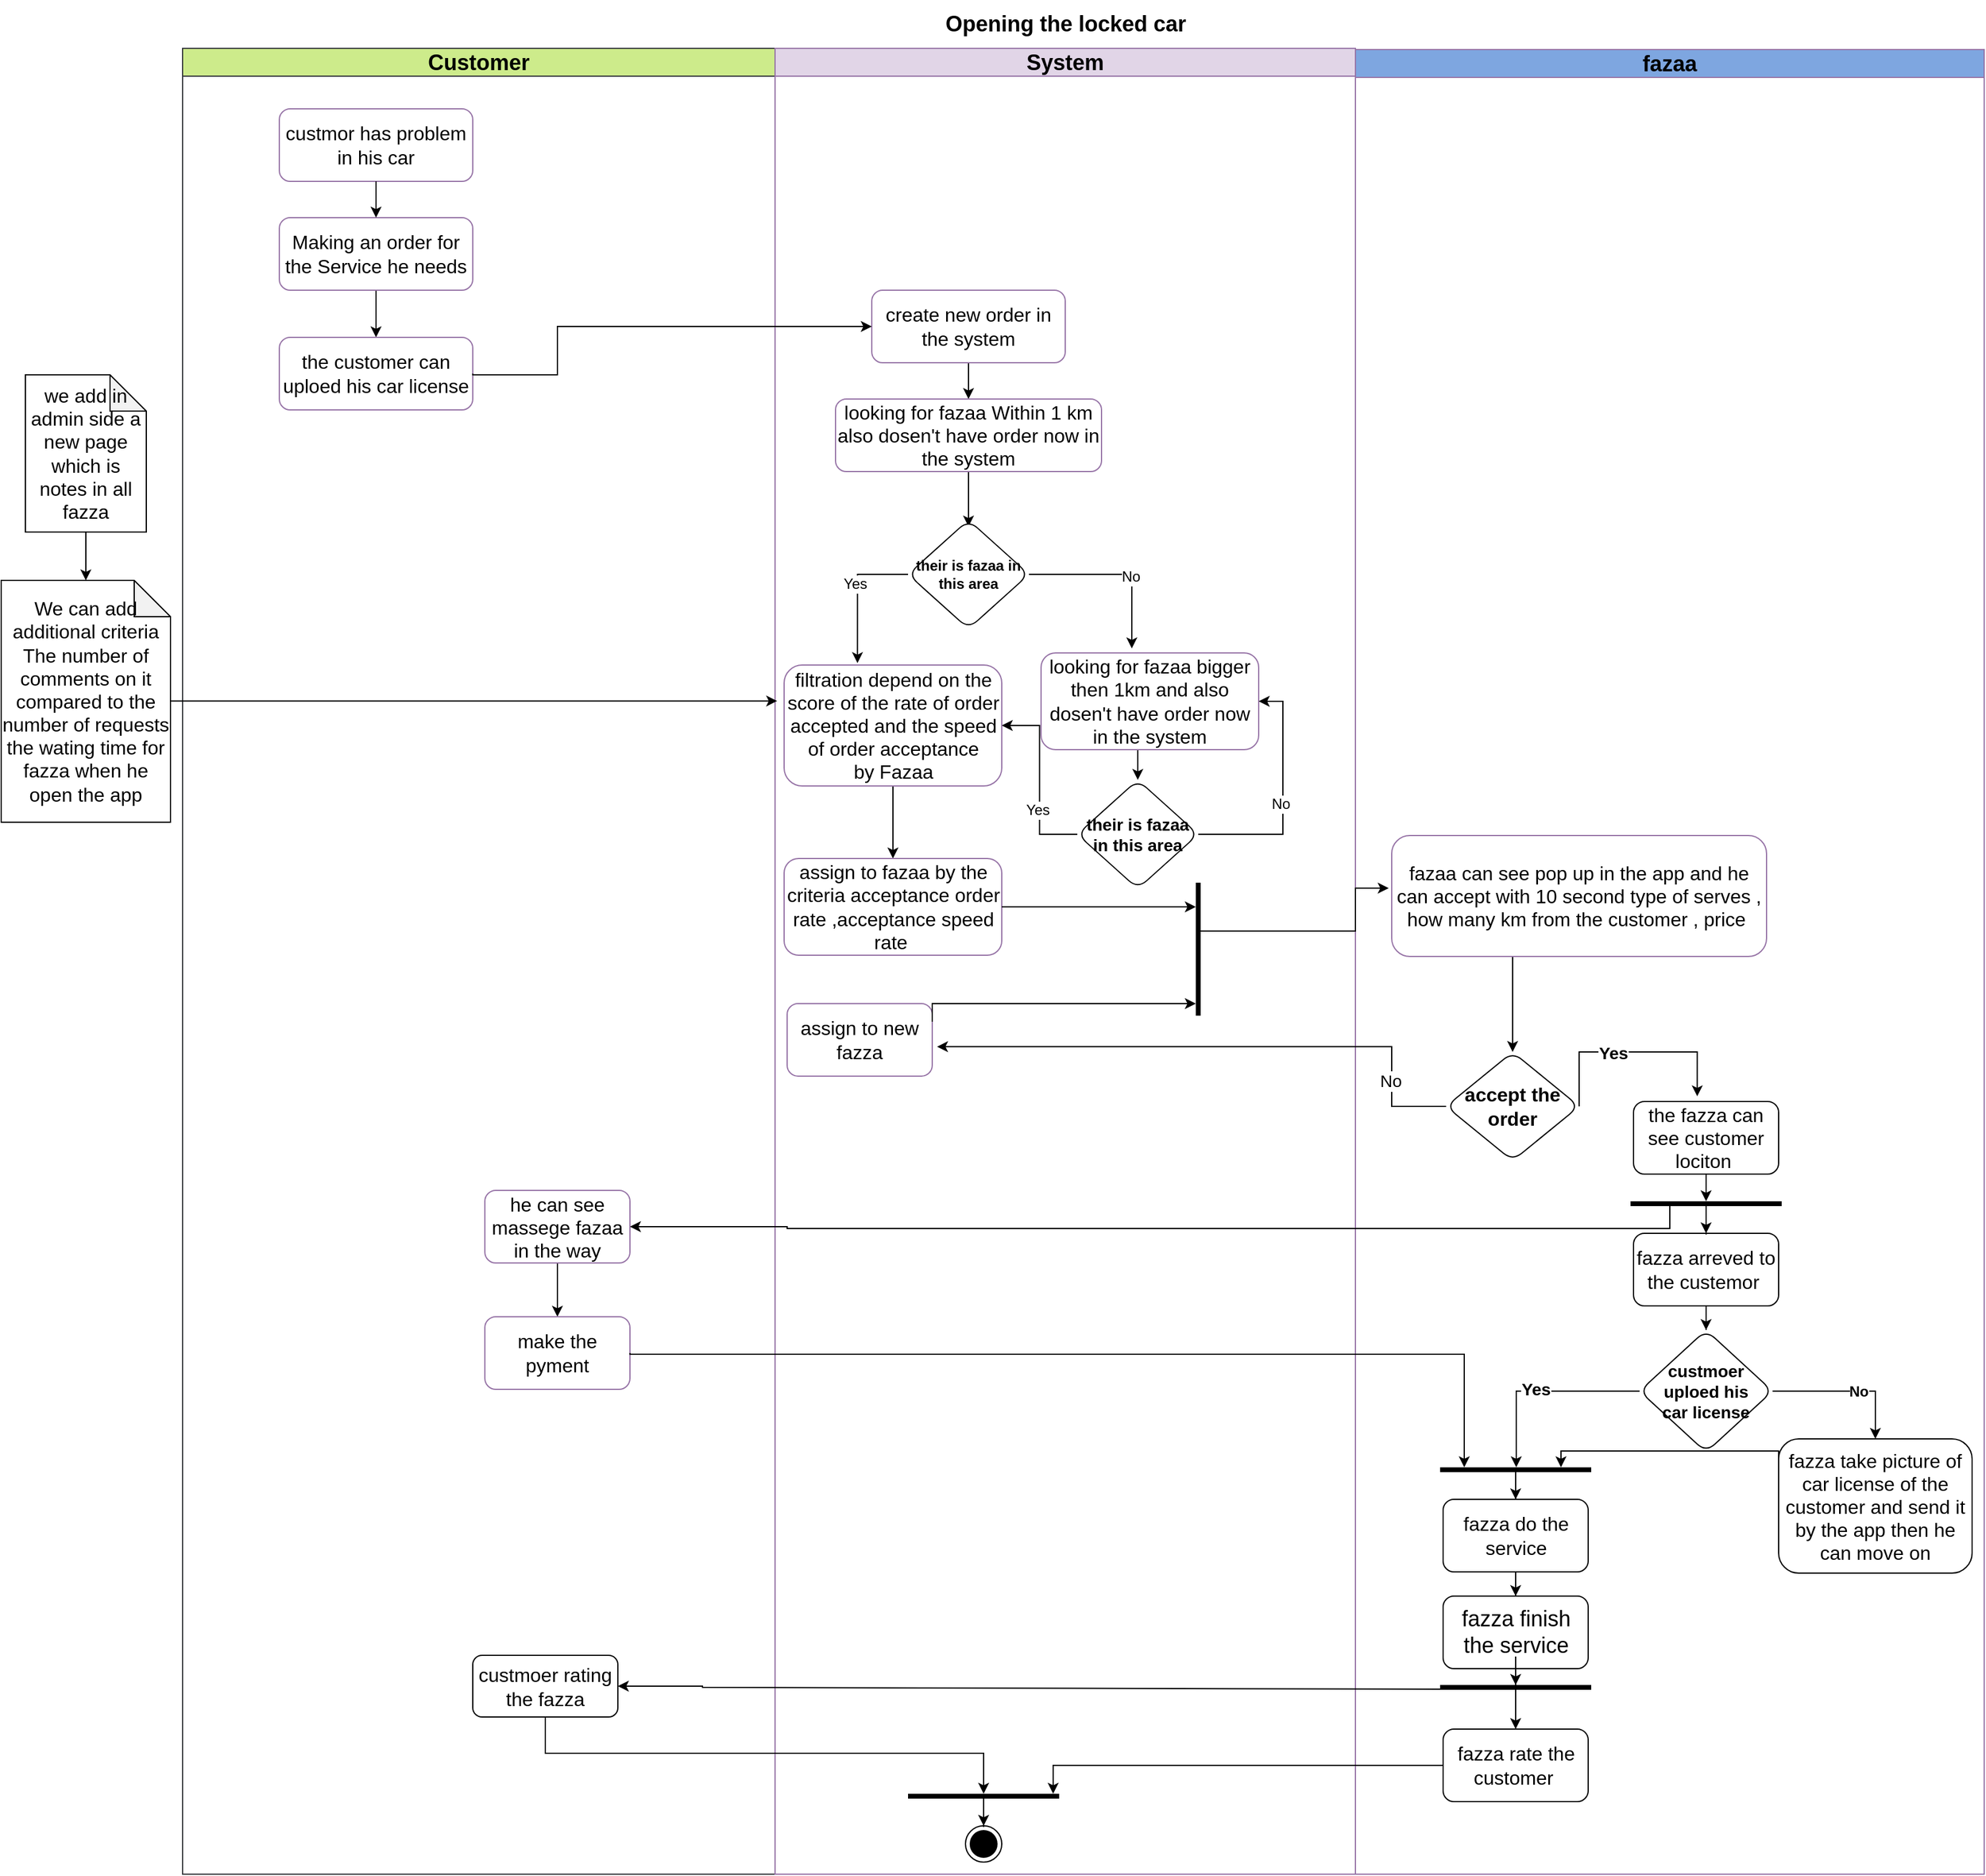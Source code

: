 <mxfile version="21.2.8" type="device">
  <diagram name="Page-1" id="cOieZPHPTwZgrWVBR8_8">
    <mxGraphModel dx="3131" dy="1616" grid="1" gridSize="10" guides="1" tooltips="1" connect="1" arrows="1" fold="1" page="0" pageScale="1" pageWidth="850" pageHeight="1100" math="0" shadow="0">
      <root>
        <mxCell id="0" />
        <mxCell id="1" parent="0" />
        <mxCell id="Nu5w_VwsL_ZHYVIoER0i-13" value="&lt;span style=&quot;font-size: 18px;&quot;&gt;Customer&lt;/span&gt;" style="swimlane;whiteSpace=wrap;html=1;fillColor=#cdeb8b;strokeColor=#36393d;" parent="1" vertex="1">
          <mxGeometry x="-220" y="-60" width="490" height="1510" as="geometry" />
        </mxCell>
        <mxCell id="Nu5w_VwsL_ZHYVIoER0i-14" value="&lt;font size=&quot;3&quot;&gt;custmor has problem in his car&lt;/font&gt;" style="rounded=1;whiteSpace=wrap;html=1;strokeColor=#9673a6;fontFamily=Helvetica;fontSize=12;fontColor=default;startSize=23;fillColor=#FFFFFF;" parent="Nu5w_VwsL_ZHYVIoER0i-13" vertex="1">
          <mxGeometry x="80" y="50" width="160" height="60" as="geometry" />
        </mxCell>
        <mxCell id="Nu5w_VwsL_ZHYVIoER0i-83" value="" style="edgeStyle=orthogonalEdgeStyle;rounded=0;orthogonalLoop=1;jettySize=auto;html=1;" parent="Nu5w_VwsL_ZHYVIoER0i-13" source="Nu5w_VwsL_ZHYVIoER0i-15" target="Nu5w_VwsL_ZHYVIoER0i-82" edge="1">
          <mxGeometry relative="1" as="geometry" />
        </mxCell>
        <mxCell id="Nu5w_VwsL_ZHYVIoER0i-15" value="&lt;font size=&quot;3&quot;&gt;Making an order for the Service he needs&lt;/font&gt;" style="rounded=1;whiteSpace=wrap;html=1;strokeColor=#9673a6;fontFamily=Helvetica;fontSize=12;fontColor=default;startSize=23;fillColor=#FFFFFF;" parent="Nu5w_VwsL_ZHYVIoER0i-13" vertex="1">
          <mxGeometry x="80" y="140" width="160" height="60" as="geometry" />
        </mxCell>
        <mxCell id="Nu5w_VwsL_ZHYVIoER0i-16" style="edgeStyle=orthogonalEdgeStyle;rounded=0;orthogonalLoop=1;jettySize=auto;html=1;exitX=0.5;exitY=1;exitDx=0;exitDy=0;fontFamily=Helvetica;fontSize=12;fontColor=default;startSize=23;" parent="Nu5w_VwsL_ZHYVIoER0i-13" source="Nu5w_VwsL_ZHYVIoER0i-14" target="Nu5w_VwsL_ZHYVIoER0i-15" edge="1">
          <mxGeometry relative="1" as="geometry">
            <mxPoint x="160.2" y="210" as="targetPoint" />
          </mxGeometry>
        </mxCell>
        <mxCell id="Nu5w_VwsL_ZHYVIoER0i-17" style="edgeStyle=orthogonalEdgeStyle;rounded=0;orthogonalLoop=1;jettySize=auto;html=1;exitX=0.5;exitY=1;exitDx=0;exitDy=0;fontFamily=Helvetica;fontSize=12;fontColor=default;startSize=23;" parent="Nu5w_VwsL_ZHYVIoER0i-13" source="Nu5w_VwsL_ZHYVIoER0i-18" target="Nu5w_VwsL_ZHYVIoER0i-19" edge="1">
          <mxGeometry relative="1" as="geometry" />
        </mxCell>
        <mxCell id="Nu5w_VwsL_ZHYVIoER0i-18" value="&lt;font style=&quot;font-size: 16px;&quot;&gt;he can see massege fazaa in the way&lt;/font&gt;" style="whiteSpace=wrap;html=1;rounded=1;strokeColor=#9673a6;fontFamily=Helvetica;fontSize=12;fontColor=default;startSize=23;fillColor=#FFFFFF;" parent="Nu5w_VwsL_ZHYVIoER0i-13" vertex="1">
          <mxGeometry x="250" y="944.5" width="120" height="60" as="geometry" />
        </mxCell>
        <mxCell id="Nu5w_VwsL_ZHYVIoER0i-19" value="&lt;font style=&quot;font-size: 16px;&quot;&gt;make the pyment&lt;/font&gt;" style="rounded=1;whiteSpace=wrap;html=1;strokeColor=#9673a6;fontFamily=Helvetica;fontSize=12;fontColor=default;startSize=23;fillColor=#FFFFFF;" parent="Nu5w_VwsL_ZHYVIoER0i-13" vertex="1">
          <mxGeometry x="250" y="1049" width="120" height="60" as="geometry" />
        </mxCell>
        <mxCell id="Nu5w_VwsL_ZHYVIoER0i-20" value="&lt;font style=&quot;font-size: 16px;&quot;&gt;custmoer rating the fazza&lt;/font&gt;" style="rounded=1;whiteSpace=wrap;html=1;" parent="Nu5w_VwsL_ZHYVIoER0i-13" vertex="1">
          <mxGeometry x="240" y="1329" width="120" height="51" as="geometry" />
        </mxCell>
        <mxCell id="Nu5w_VwsL_ZHYVIoER0i-82" value="&lt;font style=&quot;font-size: 16px;&quot;&gt;the customer can uploed his car license&lt;/font&gt;" style="rounded=1;whiteSpace=wrap;html=1;strokeColor=#9673a6;fontFamily=Helvetica;fontSize=12;fontColor=default;startSize=23;fillColor=#FFFFFF;" parent="Nu5w_VwsL_ZHYVIoER0i-13" vertex="1">
          <mxGeometry x="80" y="239" width="160" height="60" as="geometry" />
        </mxCell>
        <mxCell id="Nu5w_VwsL_ZHYVIoER0i-21" value="&lt;span style=&quot;font-size: 18px;&quot;&gt;System&lt;/span&gt;" style="swimlane;whiteSpace=wrap;html=1;fillColor=#e1d5e7;strokeColor=#9673a6;startSize=23;" parent="1" vertex="1">
          <mxGeometry x="270" y="-60" width="480" height="1510" as="geometry" />
        </mxCell>
        <mxCell id="Nu5w_VwsL_ZHYVIoER0i-22" style="edgeStyle=orthogonalEdgeStyle;rounded=0;orthogonalLoop=1;jettySize=auto;html=1;exitX=0.5;exitY=1;exitDx=0;exitDy=0;fontFamily=Helvetica;fontSize=12;fontColor=default;startSize=23;entryX=0.5;entryY=0;entryDx=0;entryDy=0;" parent="Nu5w_VwsL_ZHYVIoER0i-21" source="Nu5w_VwsL_ZHYVIoER0i-23" target="Nu5w_VwsL_ZHYVIoER0i-25" edge="1">
          <mxGeometry relative="1" as="geometry">
            <mxPoint x="129.8" y="420" as="targetPoint" />
          </mxGeometry>
        </mxCell>
        <mxCell id="Nu5w_VwsL_ZHYVIoER0i-23" value="&lt;font size=&quot;3&quot;&gt;create new order in the system&lt;/font&gt;" style="rounded=1;whiteSpace=wrap;html=1;strokeColor=#9673a6;fontFamily=Helvetica;fontSize=12;fontColor=default;startSize=23;fillColor=#FFFFFF;" parent="Nu5w_VwsL_ZHYVIoER0i-21" vertex="1">
          <mxGeometry x="80" y="200" width="160" height="60" as="geometry" />
        </mxCell>
        <mxCell id="Nu5w_VwsL_ZHYVIoER0i-24" style="edgeStyle=orthogonalEdgeStyle;rounded=0;orthogonalLoop=1;jettySize=auto;html=1;exitX=0.5;exitY=1;exitDx=0;exitDy=0;entryX=0.5;entryY=0.061;entryDx=0;entryDy=0;entryPerimeter=0;fontFamily=Helvetica;fontSize=12;fontColor=default;startSize=23;" parent="Nu5w_VwsL_ZHYVIoER0i-21" source="Nu5w_VwsL_ZHYVIoER0i-25" target="Nu5w_VwsL_ZHYVIoER0i-30" edge="1">
          <mxGeometry relative="1" as="geometry" />
        </mxCell>
        <mxCell id="Nu5w_VwsL_ZHYVIoER0i-25" value="&lt;font size=&quot;3&quot;&gt;looking for fazaa&amp;nbsp;Within 1 km also dosen&#39;t have order now in the system&lt;/font&gt;" style="rounded=1;whiteSpace=wrap;html=1;strokeColor=#9673a6;fontFamily=Helvetica;fontSize=12;fontColor=default;startSize=23;fillColor=#FFFFFF;" parent="Nu5w_VwsL_ZHYVIoER0i-21" vertex="1">
          <mxGeometry x="50" y="290" width="220" height="60" as="geometry" />
        </mxCell>
        <mxCell id="Nu5w_VwsL_ZHYVIoER0i-26" style="edgeStyle=orthogonalEdgeStyle;rounded=0;orthogonalLoop=1;jettySize=auto;html=1;exitX=0;exitY=0.5;exitDx=0;exitDy=0;fontFamily=Helvetica;fontSize=12;fontColor=default;startSize=23;entryX=0.337;entryY=-0.016;entryDx=0;entryDy=0;entryPerimeter=0;" parent="Nu5w_VwsL_ZHYVIoER0i-21" source="Nu5w_VwsL_ZHYVIoER0i-30" target="Nu5w_VwsL_ZHYVIoER0i-32" edge="1">
          <mxGeometry relative="1" as="geometry">
            <mxPoint x="69" y="500" as="targetPoint" />
            <Array as="points">
              <mxPoint x="68" y="435" />
            </Array>
          </mxGeometry>
        </mxCell>
        <mxCell id="Nu5w_VwsL_ZHYVIoER0i-27" value="Yes" style="edgeLabel;html=1;align=center;verticalAlign=middle;resizable=0;points=[];fontSize=12;fontFamily=Helvetica;fontColor=default;" parent="Nu5w_VwsL_ZHYVIoER0i-26" vertex="1" connectable="0">
          <mxGeometry x="-0.139" y="-2" relative="1" as="geometry">
            <mxPoint as="offset" />
          </mxGeometry>
        </mxCell>
        <mxCell id="Nu5w_VwsL_ZHYVIoER0i-28" style="edgeStyle=orthogonalEdgeStyle;rounded=0;orthogonalLoop=1;jettySize=auto;html=1;exitX=1;exitY=0.5;exitDx=0;exitDy=0;fontFamily=Helvetica;fontSize=12;fontColor=default;startSize=23;entryX=0.417;entryY=-0.047;entryDx=0;entryDy=0;entryPerimeter=0;" parent="Nu5w_VwsL_ZHYVIoER0i-21" source="Nu5w_VwsL_ZHYVIoER0i-30" target="Nu5w_VwsL_ZHYVIoER0i-34" edge="1">
          <mxGeometry relative="1" as="geometry">
            <mxPoint x="260" y="510" as="targetPoint" />
          </mxGeometry>
        </mxCell>
        <mxCell id="Nu5w_VwsL_ZHYVIoER0i-29" value="No" style="edgeLabel;html=1;align=center;verticalAlign=middle;resizable=0;points=[];fontSize=12;fontFamily=Helvetica;fontColor=default;" parent="Nu5w_VwsL_ZHYVIoER0i-28" vertex="1" connectable="0">
          <mxGeometry x="0.145" y="-2" relative="1" as="geometry">
            <mxPoint as="offset" />
          </mxGeometry>
        </mxCell>
        <mxCell id="Nu5w_VwsL_ZHYVIoER0i-30" value="&lt;font style=&quot;font-size: 12px;&quot;&gt;&lt;b&gt;their is fazaa in this area&lt;/b&gt;&lt;/font&gt;" style="rhombus;whiteSpace=wrap;html=1;rounded=1;strokeColor=#000000;fontFamily=Helvetica;fontSize=12;fontColor=default;startSize=23;fillColor=#FFFFFF;" parent="Nu5w_VwsL_ZHYVIoER0i-21" vertex="1">
          <mxGeometry x="110" y="390" width="100" height="90" as="geometry" />
        </mxCell>
        <mxCell id="Nu5w_VwsL_ZHYVIoER0i-31" style="edgeStyle=orthogonalEdgeStyle;rounded=0;orthogonalLoop=1;jettySize=auto;html=1;exitX=0.5;exitY=1;exitDx=0;exitDy=0;entryX=0.5;entryY=0;entryDx=0;entryDy=0;fontFamily=Helvetica;fontSize=12;fontColor=default;startSize=23;" parent="Nu5w_VwsL_ZHYVIoER0i-21" source="Nu5w_VwsL_ZHYVIoER0i-32" target="Nu5w_VwsL_ZHYVIoER0i-40" edge="1">
          <mxGeometry relative="1" as="geometry" />
        </mxCell>
        <mxCell id="Nu5w_VwsL_ZHYVIoER0i-32" value="&lt;font style=&quot;font-size: 16px;&quot;&gt;filtration depend on the score of the rate of order accepted and the speed of order acceptance&lt;br&gt;&amp;nbsp;by Fazaa&amp;nbsp;&lt;/font&gt;" style="whiteSpace=wrap;html=1;rounded=1;strokeColor=#9673a6;fontFamily=Helvetica;fontSize=12;fontColor=default;startSize=23;fillColor=#FFFFFF;" parent="Nu5w_VwsL_ZHYVIoER0i-21" vertex="1">
          <mxGeometry x="7.5" y="510" width="180" height="100" as="geometry" />
        </mxCell>
        <mxCell id="Nu5w_VwsL_ZHYVIoER0i-33" style="edgeStyle=orthogonalEdgeStyle;rounded=0;orthogonalLoop=1;jettySize=auto;html=1;exitX=0.5;exitY=1;exitDx=0;exitDy=0;entryX=0.5;entryY=0;entryDx=0;entryDy=0;fontFamily=Helvetica;fontSize=12;fontColor=default;startSize=23;" parent="Nu5w_VwsL_ZHYVIoER0i-21" source="Nu5w_VwsL_ZHYVIoER0i-34" target="Nu5w_VwsL_ZHYVIoER0i-39" edge="1">
          <mxGeometry relative="1" as="geometry" />
        </mxCell>
        <mxCell id="Nu5w_VwsL_ZHYVIoER0i-34" value="&lt;font style=&quot;font-size: 16px;&quot;&gt;&lt;font style=&quot;&quot;&gt;looking for fazaa&amp;nbsp;bigger then 1km and&amp;nbsp;&lt;/font&gt;also dosen&#39;t have order now in the system&lt;/font&gt;" style="whiteSpace=wrap;html=1;rounded=1;strokeColor=#9673a6;fontFamily=Helvetica;fontSize=12;fontColor=default;startSize=23;fillColor=#FFFFFF;" parent="Nu5w_VwsL_ZHYVIoER0i-21" vertex="1">
          <mxGeometry x="220" y="500" width="180" height="80" as="geometry" />
        </mxCell>
        <mxCell id="Nu5w_VwsL_ZHYVIoER0i-35" style="edgeStyle=orthogonalEdgeStyle;rounded=0;orthogonalLoop=1;jettySize=auto;html=1;fontFamily=Helvetica;fontSize=12;fontColor=default;startSize=23;entryX=1;entryY=0.5;entryDx=0;entryDy=0;" parent="Nu5w_VwsL_ZHYVIoER0i-21" source="Nu5w_VwsL_ZHYVIoER0i-39" target="Nu5w_VwsL_ZHYVIoER0i-32" edge="1">
          <mxGeometry relative="1" as="geometry">
            <mxPoint x="180" y="540" as="targetPoint" />
          </mxGeometry>
        </mxCell>
        <mxCell id="Nu5w_VwsL_ZHYVIoER0i-36" value="Yes" style="edgeLabel;html=1;align=center;verticalAlign=middle;resizable=0;points=[];fontSize=12;fontFamily=Helvetica;fontColor=default;" parent="Nu5w_VwsL_ZHYVIoER0i-35" vertex="1" connectable="0">
          <mxGeometry x="-0.319" y="2" relative="1" as="geometry">
            <mxPoint as="offset" />
          </mxGeometry>
        </mxCell>
        <mxCell id="Nu5w_VwsL_ZHYVIoER0i-37" style="edgeStyle=orthogonalEdgeStyle;rounded=0;orthogonalLoop=1;jettySize=auto;html=1;exitX=1;exitY=0.5;exitDx=0;exitDy=0;fontFamily=Helvetica;fontSize=12;fontColor=default;startSize=23;entryX=1;entryY=0.5;entryDx=0;entryDy=0;" parent="Nu5w_VwsL_ZHYVIoER0i-21" source="Nu5w_VwsL_ZHYVIoER0i-39" target="Nu5w_VwsL_ZHYVIoER0i-34" edge="1">
          <mxGeometry relative="1" as="geometry">
            <mxPoint x="390" y="540" as="targetPoint" />
            <Array as="points">
              <mxPoint x="420" y="650" />
              <mxPoint x="420" y="540" />
            </Array>
          </mxGeometry>
        </mxCell>
        <mxCell id="Nu5w_VwsL_ZHYVIoER0i-38" value="No" style="edgeLabel;html=1;align=center;verticalAlign=middle;resizable=0;points=[];fontSize=12;fontFamily=Helvetica;fontColor=default;" parent="Nu5w_VwsL_ZHYVIoER0i-37" vertex="1" connectable="0">
          <mxGeometry x="-0.047" y="2" relative="1" as="geometry">
            <mxPoint as="offset" />
          </mxGeometry>
        </mxCell>
        <mxCell id="Nu5w_VwsL_ZHYVIoER0i-39" value="&lt;font style=&quot;font-size: 14px;&quot;&gt;&lt;b style=&quot;&quot;&gt;their is fazaa in this area&lt;/b&gt;&lt;/font&gt;" style="rhombus;whiteSpace=wrap;html=1;rounded=1;strokeColor=#000000;fontFamily=Helvetica;fontSize=12;fontColor=default;startSize=23;fillColor=#FFFFFF;" parent="Nu5w_VwsL_ZHYVIoER0i-21" vertex="1">
          <mxGeometry x="250" y="605" width="100" height="90" as="geometry" />
        </mxCell>
        <mxCell id="Nu5w_VwsL_ZHYVIoER0i-40" value="&lt;font style=&quot;font-size: 16px;&quot;&gt;assign to fazaa by the criteria acceptance order rate ,acceptance speed rate&amp;nbsp;&lt;/font&gt;" style="rounded=1;whiteSpace=wrap;html=1;strokeColor=#9673a6;fontFamily=Helvetica;fontSize=12;fontColor=default;startSize=23;fillColor=#FFFFFF;" parent="Nu5w_VwsL_ZHYVIoER0i-21" vertex="1">
          <mxGeometry x="7.5" y="670" width="180" height="80" as="geometry" />
        </mxCell>
        <mxCell id="Nu5w_VwsL_ZHYVIoER0i-41" value="&lt;font style=&quot;font-size: 16px;&quot;&gt;assign to new fazza&lt;/font&gt;" style="whiteSpace=wrap;html=1;rounded=1;strokeColor=#9673a6;fontFamily=Helvetica;fontSize=12;fontColor=default;startSize=23;fillColor=#FFFFFF;" parent="Nu5w_VwsL_ZHYVIoER0i-21" vertex="1">
          <mxGeometry x="10" y="790" width="120" height="60" as="geometry" />
        </mxCell>
        <mxCell id="Nu5w_VwsL_ZHYVIoER0i-42" value="" style="line;strokeWidth=4;html=1;perimeter=backbonePerimeter;points=[];outlineConnect=0;rounded=1;strokeColor=#000000;fontFamily=Helvetica;fontSize=12;fontColor=default;startSize=23;fillColor=#000000;" parent="Nu5w_VwsL_ZHYVIoER0i-21" vertex="1">
          <mxGeometry x="110" y="1440" width="125" height="11" as="geometry" />
        </mxCell>
        <mxCell id="Nu5w_VwsL_ZHYVIoER0i-43" value="" style="line;strokeWidth=4;html=1;perimeter=backbonePerimeter;points=[];outlineConnect=0;rounded=1;strokeColor=#000000;fontFamily=Helvetica;fontSize=12;fontColor=default;startSize=23;fillColor=#000000;flipH=0;flipV=1;direction=south;" parent="Nu5w_VwsL_ZHYVIoER0i-21" vertex="1">
          <mxGeometry x="340" y="690" width="20" height="110" as="geometry" />
        </mxCell>
        <mxCell id="Nu5w_VwsL_ZHYVIoER0i-44" style="edgeStyle=orthogonalEdgeStyle;rounded=0;orthogonalLoop=1;jettySize=auto;html=1;exitX=1;exitY=0.5;exitDx=0;exitDy=0;fontFamily=Helvetica;fontSize=12;fontColor=default;startSize=23;" parent="Nu5w_VwsL_ZHYVIoER0i-21" source="Nu5w_VwsL_ZHYVIoER0i-40" target="Nu5w_VwsL_ZHYVIoER0i-43" edge="1">
          <mxGeometry relative="1" as="geometry">
            <mxPoint x="330" y="710" as="targetPoint" />
            <Array as="points">
              <mxPoint x="310" y="710" />
              <mxPoint x="310" y="710" />
            </Array>
          </mxGeometry>
        </mxCell>
        <mxCell id="Nu5w_VwsL_ZHYVIoER0i-45" style="edgeStyle=orthogonalEdgeStyle;rounded=0;orthogonalLoop=1;jettySize=auto;html=1;exitX=1;exitY=0.25;exitDx=0;exitDy=0;fontFamily=Helvetica;fontSize=12;fontColor=default;startSize=23;" parent="Nu5w_VwsL_ZHYVIoER0i-21" source="Nu5w_VwsL_ZHYVIoER0i-41" target="Nu5w_VwsL_ZHYVIoER0i-43" edge="1">
          <mxGeometry relative="1" as="geometry">
            <mxPoint x="340" y="741" as="targetPoint" />
            <Array as="points">
              <mxPoint x="130" y="790" />
            </Array>
          </mxGeometry>
        </mxCell>
        <mxCell id="Nu5w_VwsL_ZHYVIoER0i-79" value="" style="ellipse;html=1;shape=endState;fillColor=#000000;strokeColor=#000000;" parent="Nu5w_VwsL_ZHYVIoER0i-21" vertex="1">
          <mxGeometry x="157.5" y="1470" width="30" height="30" as="geometry" />
        </mxCell>
        <mxCell id="Nu5w_VwsL_ZHYVIoER0i-80" value="" style="edgeStyle=orthogonalEdgeStyle;rounded=0;orthogonalLoop=1;jettySize=auto;html=1;" parent="Nu5w_VwsL_ZHYVIoER0i-21" source="Nu5w_VwsL_ZHYVIoER0i-42" target="Nu5w_VwsL_ZHYVIoER0i-79" edge="1">
          <mxGeometry relative="1" as="geometry" />
        </mxCell>
        <mxCell id="Nu5w_VwsL_ZHYVIoER0i-46" value="&lt;span style=&quot;font-size: 18px;&quot;&gt;fazaa&lt;/span&gt;" style="swimlane;whiteSpace=wrap;html=1;fillColor=#7EA6E0;strokeColor=#9673a6;startSize=23;" parent="1" vertex="1">
          <mxGeometry x="750" y="-59" width="520" height="1509" as="geometry">
            <mxRectangle x="600" y="60" width="90" height="40" as="alternateBounds" />
          </mxGeometry>
        </mxCell>
        <mxCell id="Nu5w_VwsL_ZHYVIoER0i-47" style="edgeStyle=orthogonalEdgeStyle;rounded=0;orthogonalLoop=1;jettySize=auto;html=1;exitX=0.5;exitY=1;exitDx=0;exitDy=0;entryX=0.5;entryY=0;entryDx=0;entryDy=0;fontFamily=Helvetica;fontSize=12;fontColor=default;startSize=23;" parent="Nu5w_VwsL_ZHYVIoER0i-46" source="Nu5w_VwsL_ZHYVIoER0i-48" target="Nu5w_VwsL_ZHYVIoER0i-51" edge="1">
          <mxGeometry relative="1" as="geometry">
            <mxPoint x="130" y="759.0" as="targetPoint" />
            <Array as="points">
              <mxPoint x="130" y="739" />
            </Array>
          </mxGeometry>
        </mxCell>
        <mxCell id="Nu5w_VwsL_ZHYVIoER0i-48" value="&lt;font style=&quot;font-size: 16px;&quot;&gt;fazaa can see pop up in the app and he can accept with 10 second type of serves , how many km from the customer , price&amp;nbsp;&lt;/font&gt;" style="rounded=1;whiteSpace=wrap;html=1;strokeColor=#9673a6;fontFamily=Helvetica;fontSize=12;fontColor=default;startSize=23;fillColor=#FFFFFF;" parent="Nu5w_VwsL_ZHYVIoER0i-46" vertex="1">
          <mxGeometry x="30" y="650" width="310" height="100" as="geometry" />
        </mxCell>
        <mxCell id="Nu5w_VwsL_ZHYVIoER0i-49" style="edgeStyle=orthogonalEdgeStyle;rounded=0;orthogonalLoop=1;jettySize=auto;html=1;exitX=1;exitY=0.5;exitDx=0;exitDy=0;entryX=0.439;entryY=-0.072;entryDx=0;entryDy=0;entryPerimeter=0;" parent="Nu5w_VwsL_ZHYVIoER0i-46" source="Nu5w_VwsL_ZHYVIoER0i-51" target="Nu5w_VwsL_ZHYVIoER0i-55" edge="1">
          <mxGeometry relative="1" as="geometry">
            <mxPoint x="283" y="892" as="targetPoint" />
            <Array as="points">
              <mxPoint x="185" y="829" />
              <mxPoint x="283" y="829" />
            </Array>
          </mxGeometry>
        </mxCell>
        <mxCell id="Nu5w_VwsL_ZHYVIoER0i-50" value="&lt;b&gt;&lt;font style=&quot;font-size: 14px;&quot;&gt;Yes&lt;/font&gt;&lt;/b&gt;" style="edgeLabel;html=1;align=center;verticalAlign=middle;resizable=0;points=[];" parent="Nu5w_VwsL_ZHYVIoER0i-49" vertex="1" connectable="0">
          <mxGeometry x="-0.194" y="-1" relative="1" as="geometry">
            <mxPoint as="offset" />
          </mxGeometry>
        </mxCell>
        <mxCell id="Nu5w_VwsL_ZHYVIoER0i-51" value="&lt;font style=&quot;font-size: 16px;&quot;&gt;&lt;b style=&quot;&quot;&gt;accept the order&lt;/b&gt;&lt;/font&gt;" style="rhombus;whiteSpace=wrap;html=1;rounded=1;strokeColor=#000000;fontFamily=Helvetica;fontSize=12;fontColor=default;startSize=23;fillColor=#FFFFFF;" parent="Nu5w_VwsL_ZHYVIoER0i-46" vertex="1">
          <mxGeometry x="75" y="829" width="110" height="90" as="geometry" />
        </mxCell>
        <mxCell id="Nu5w_VwsL_ZHYVIoER0i-54" style="edgeStyle=orthogonalEdgeStyle;rounded=0;orthogonalLoop=1;jettySize=auto;html=1;exitX=0.5;exitY=1;exitDx=0;exitDy=0;" parent="Nu5w_VwsL_ZHYVIoER0i-46" source="Nu5w_VwsL_ZHYVIoER0i-55" target="Nu5w_VwsL_ZHYVIoER0i-68" edge="1">
          <mxGeometry relative="1" as="geometry" />
        </mxCell>
        <mxCell id="Nu5w_VwsL_ZHYVIoER0i-55" value="&lt;font style=&quot;font-size: 16px;&quot;&gt;the fazza can see customer lociton&amp;nbsp;&lt;/font&gt;" style="whiteSpace=wrap;html=1;rounded=1;strokeColor=#000000;fontFamily=Helvetica;fontSize=12;fontColor=default;startSize=23;fillColor=#FFFFFF;" parent="Nu5w_VwsL_ZHYVIoER0i-46" vertex="1">
          <mxGeometry x="230" y="870" width="120" height="60" as="geometry" />
        </mxCell>
        <mxCell id="Nu5w_VwsL_ZHYVIoER0i-89" style="edgeStyle=orthogonalEdgeStyle;rounded=0;orthogonalLoop=1;jettySize=auto;html=1;exitX=0.5;exitY=1;exitDx=0;exitDy=0;" parent="Nu5w_VwsL_ZHYVIoER0i-46" source="Nu5w_VwsL_ZHYVIoER0i-57" target="Nu5w_VwsL_ZHYVIoER0i-88" edge="1">
          <mxGeometry relative="1" as="geometry" />
        </mxCell>
        <mxCell id="Nu5w_VwsL_ZHYVIoER0i-57" value="&lt;font style=&quot;font-size: 16px;&quot;&gt;fazza arreved to the custemor&amp;nbsp;&lt;/font&gt;" style="whiteSpace=wrap;html=1;fillColor=#FFFFFF;strokeColor=#000000;rounded=1;startSize=23;" parent="Nu5w_VwsL_ZHYVIoER0i-46" vertex="1">
          <mxGeometry x="230" y="979" width="120" height="60" as="geometry" />
        </mxCell>
        <mxCell id="Nu5w_VwsL_ZHYVIoER0i-58" value="" style="edgeStyle=orthogonalEdgeStyle;rounded=0;orthogonalLoop=1;jettySize=auto;html=1;" parent="Nu5w_VwsL_ZHYVIoER0i-46" source="Nu5w_VwsL_ZHYVIoER0i-59" target="Nu5w_VwsL_ZHYVIoER0i-61" edge="1">
          <mxGeometry relative="1" as="geometry" />
        </mxCell>
        <mxCell id="Nu5w_VwsL_ZHYVIoER0i-59" value="" style="line;strokeWidth=4;html=1;perimeter=backbonePerimeter;points=[];outlineConnect=0;rounded=1;strokeColor=#000000;fontFamily=Helvetica;fontSize=12;fontColor=default;startSize=23;fillColor=#000000;" parent="Nu5w_VwsL_ZHYVIoER0i-46" vertex="1">
          <mxGeometry x="70" y="1169" width="125" height="11" as="geometry" />
        </mxCell>
        <mxCell id="Nu5w_VwsL_ZHYVIoER0i-60" value="" style="edgeStyle=orthogonalEdgeStyle;rounded=0;orthogonalLoop=1;jettySize=auto;html=1;" parent="Nu5w_VwsL_ZHYVIoER0i-46" source="Nu5w_VwsL_ZHYVIoER0i-61" target="Nu5w_VwsL_ZHYVIoER0i-62" edge="1">
          <mxGeometry relative="1" as="geometry" />
        </mxCell>
        <mxCell id="Nu5w_VwsL_ZHYVIoER0i-61" value="&lt;font style=&quot;font-size: 16px;&quot;&gt;fazza do the service&lt;/font&gt;" style="rounded=1;whiteSpace=wrap;html=1;" parent="Nu5w_VwsL_ZHYVIoER0i-46" vertex="1">
          <mxGeometry x="72.5" y="1199" width="120" height="60" as="geometry" />
        </mxCell>
        <mxCell id="Nu5w_VwsL_ZHYVIoER0i-62" value="&lt;font style=&quot;font-size: 18px;&quot;&gt;fazza finish the service&lt;/font&gt;" style="rounded=1;whiteSpace=wrap;html=1;" parent="Nu5w_VwsL_ZHYVIoER0i-46" vertex="1">
          <mxGeometry x="72.5" y="1279" width="120" height="60" as="geometry" />
        </mxCell>
        <mxCell id="Nu5w_VwsL_ZHYVIoER0i-63" value="&lt;font style=&quot;font-size: 16px;&quot;&gt;fazza rate the customer&amp;nbsp;&lt;/font&gt;" style="whiteSpace=wrap;html=1;rounded=1;" parent="Nu5w_VwsL_ZHYVIoER0i-46" vertex="1">
          <mxGeometry x="72.5" y="1389" width="120" height="60" as="geometry" />
        </mxCell>
        <mxCell id="Nu5w_VwsL_ZHYVIoER0i-64" value="" style="edgeStyle=orthogonalEdgeStyle;rounded=0;orthogonalLoop=1;jettySize=auto;html=1;" parent="Nu5w_VwsL_ZHYVIoER0i-46" source="Nu5w_VwsL_ZHYVIoER0i-65" target="Nu5w_VwsL_ZHYVIoER0i-63" edge="1">
          <mxGeometry relative="1" as="geometry" />
        </mxCell>
        <mxCell id="Nu5w_VwsL_ZHYVIoER0i-65" value="" style="line;strokeWidth=4;html=1;perimeter=backbonePerimeter;points=[];outlineConnect=0;rounded=1;strokeColor=#000000;fontFamily=Helvetica;fontSize=12;fontColor=default;startSize=23;fillColor=#000000;" parent="Nu5w_VwsL_ZHYVIoER0i-46" vertex="1">
          <mxGeometry x="70" y="1349" width="125" height="11" as="geometry" />
        </mxCell>
        <mxCell id="Nu5w_VwsL_ZHYVIoER0i-66" style="edgeStyle=orthogonalEdgeStyle;rounded=0;orthogonalLoop=1;jettySize=auto;html=1;exitX=0.5;exitY=1;exitDx=0;exitDy=0;" parent="Nu5w_VwsL_ZHYVIoER0i-46" source="Nu5w_VwsL_ZHYVIoER0i-62" target="Nu5w_VwsL_ZHYVIoER0i-65" edge="1">
          <mxGeometry relative="1" as="geometry" />
        </mxCell>
        <mxCell id="Nu5w_VwsL_ZHYVIoER0i-67" value="" style="edgeStyle=orthogonalEdgeStyle;rounded=0;orthogonalLoop=1;jettySize=auto;html=1;" parent="Nu5w_VwsL_ZHYVIoER0i-46" source="Nu5w_VwsL_ZHYVIoER0i-68" target="Nu5w_VwsL_ZHYVIoER0i-57" edge="1">
          <mxGeometry relative="1" as="geometry" />
        </mxCell>
        <mxCell id="Nu5w_VwsL_ZHYVIoER0i-68" value="" style="line;strokeWidth=4;html=1;perimeter=backbonePerimeter;points=[];outlineConnect=0;rounded=1;strokeColor=#000000;fontFamily=Helvetica;fontSize=12;fontColor=default;startSize=23;fillColor=#000000;" parent="Nu5w_VwsL_ZHYVIoER0i-46" vertex="1">
          <mxGeometry x="227.5" y="949" width="125" height="11" as="geometry" />
        </mxCell>
        <mxCell id="Nu5w_VwsL_ZHYVIoER0i-90" style="edgeStyle=orthogonalEdgeStyle;rounded=0;orthogonalLoop=1;jettySize=auto;html=1;" parent="Nu5w_VwsL_ZHYVIoER0i-46" source="Nu5w_VwsL_ZHYVIoER0i-88" target="Nu5w_VwsL_ZHYVIoER0i-59" edge="1">
          <mxGeometry relative="1" as="geometry">
            <mxPoint x="150" y="1109" as="targetPoint" />
            <Array as="points">
              <mxPoint x="133" y="1110" />
            </Array>
          </mxGeometry>
        </mxCell>
        <mxCell id="Nu5w_VwsL_ZHYVIoER0i-91" value="&lt;font style=&quot;font-size: 14px;&quot;&gt;&lt;b&gt;Yes&lt;/b&gt;&lt;/font&gt;" style="edgeLabel;html=1;align=center;verticalAlign=middle;resizable=0;points=[];" parent="Nu5w_VwsL_ZHYVIoER0i-90" vertex="1" connectable="0">
          <mxGeometry x="0.046" y="-2" relative="1" as="geometry">
            <mxPoint as="offset" />
          </mxGeometry>
        </mxCell>
        <mxCell id="Nu5w_VwsL_ZHYVIoER0i-92" style="edgeStyle=orthogonalEdgeStyle;rounded=0;orthogonalLoop=1;jettySize=auto;html=1;exitX=1;exitY=0.5;exitDx=0;exitDy=0;entryX=0.5;entryY=0;entryDx=0;entryDy=0;" parent="Nu5w_VwsL_ZHYVIoER0i-46" source="Nu5w_VwsL_ZHYVIoER0i-88" target="Nu5w_VwsL_ZHYVIoER0i-94" edge="1">
          <mxGeometry relative="1" as="geometry">
            <mxPoint x="400" y="1179" as="targetPoint" />
          </mxGeometry>
        </mxCell>
        <mxCell id="Nu5w_VwsL_ZHYVIoER0i-93" value="&lt;b&gt;&lt;font style=&quot;font-size: 12px;&quot;&gt;No&lt;/font&gt;&lt;/b&gt;" style="edgeLabel;html=1;align=center;verticalAlign=middle;resizable=0;points=[];" parent="Nu5w_VwsL_ZHYVIoER0i-92" vertex="1" connectable="0">
          <mxGeometry x="0.137" relative="1" as="geometry">
            <mxPoint as="offset" />
          </mxGeometry>
        </mxCell>
        <mxCell id="Nu5w_VwsL_ZHYVIoER0i-88" value="&lt;font style=&quot;font-size: 14px;&quot;&gt;&lt;b style=&quot;&quot;&gt;custmoer uploed his car&amp;nbsp;&lt;/b&gt;&lt;/font&gt;&lt;b&gt;&lt;font style=&quot;font-size: 14px;&quot;&gt;license&lt;/font&gt;&lt;/b&gt;" style="rhombus;whiteSpace=wrap;html=1;rounded=1;strokeColor=#000000;fontFamily=Helvetica;fontSize=12;fontColor=default;startSize=23;fillColor=#FFFFFF;" parent="Nu5w_VwsL_ZHYVIoER0i-46" vertex="1">
          <mxGeometry x="235" y="1059" width="110" height="101" as="geometry" />
        </mxCell>
        <mxCell id="Nu5w_VwsL_ZHYVIoER0i-96" style="edgeStyle=orthogonalEdgeStyle;rounded=0;orthogonalLoop=1;jettySize=auto;html=1;exitX=0;exitY=0.25;exitDx=0;exitDy=0;" parent="Nu5w_VwsL_ZHYVIoER0i-46" source="Nu5w_VwsL_ZHYVIoER0i-94" target="Nu5w_VwsL_ZHYVIoER0i-59" edge="1">
          <mxGeometry relative="1" as="geometry">
            <mxPoint x="170" y="1149" as="targetPoint" />
            <Array as="points">
              <mxPoint x="350" y="1159" />
              <mxPoint x="170" y="1159" />
            </Array>
          </mxGeometry>
        </mxCell>
        <mxCell id="Nu5w_VwsL_ZHYVIoER0i-94" value="&lt;font style=&quot;font-size: 16px;&quot;&gt;fazza take picture of car license of the customer and send it by the app then he can move on&lt;/font&gt;" style="rounded=1;whiteSpace=wrap;html=1;" parent="Nu5w_VwsL_ZHYVIoER0i-46" vertex="1">
          <mxGeometry x="350" y="1149" width="160" height="111" as="geometry" />
        </mxCell>
        <mxCell id="Nu5w_VwsL_ZHYVIoER0i-70" style="edgeStyle=orthogonalEdgeStyle;rounded=0;orthogonalLoop=1;jettySize=auto;html=1;exitX=0;exitY=0.5;exitDx=0;exitDy=0;entryX=1.033;entryY=0.594;entryDx=0;entryDy=0;entryPerimeter=0;fontFamily=Helvetica;fontSize=12;fontColor=default;startSize=23;" parent="1" source="Nu5w_VwsL_ZHYVIoER0i-51" target="Nu5w_VwsL_ZHYVIoER0i-41" edge="1">
          <mxGeometry relative="1" as="geometry">
            <Array as="points">
              <mxPoint x="780" y="766" />
            </Array>
          </mxGeometry>
        </mxCell>
        <mxCell id="Nu5w_VwsL_ZHYVIoER0i-71" value="&lt;font style=&quot;font-size: 14px;&quot;&gt;No&lt;/font&gt;" style="edgeLabel;html=1;align=center;verticalAlign=middle;resizable=0;points=[];fontSize=12;fontFamily=Helvetica;fontColor=default;" parent="Nu5w_VwsL_ZHYVIoER0i-70" vertex="1" connectable="0">
          <mxGeometry x="-0.718" y="1" relative="1" as="geometry">
            <mxPoint as="offset" />
          </mxGeometry>
        </mxCell>
        <mxCell id="Nu5w_VwsL_ZHYVIoER0i-72" style="edgeStyle=orthogonalEdgeStyle;rounded=0;orthogonalLoop=1;jettySize=auto;html=1;exitX=1;exitY=0.5;exitDx=0;exitDy=0;" parent="1" source="Nu5w_VwsL_ZHYVIoER0i-19" target="Nu5w_VwsL_ZHYVIoER0i-59" edge="1">
          <mxGeometry relative="1" as="geometry">
            <mxPoint x="830" y="1020" as="targetPoint" />
            <Array as="points">
              <mxPoint x="840" y="1020" />
            </Array>
          </mxGeometry>
        </mxCell>
        <mxCell id="Nu5w_VwsL_ZHYVIoER0i-73" style="edgeStyle=orthogonalEdgeStyle;rounded=0;orthogonalLoop=1;jettySize=auto;html=1;exitX=0.5;exitY=1;exitDx=0;exitDy=0;" parent="1" source="Nu5w_VwsL_ZHYVIoER0i-20" target="Nu5w_VwsL_ZHYVIoER0i-42" edge="1">
          <mxGeometry relative="1" as="geometry">
            <mxPoint x="480" y="1270" as="targetPoint" />
          </mxGeometry>
        </mxCell>
        <mxCell id="Nu5w_VwsL_ZHYVIoER0i-74" value="" style="edgeStyle=orthogonalEdgeStyle;rounded=0;orthogonalLoop=1;jettySize=auto;html=1;entryX=1;entryY=0.5;entryDx=0;entryDy=0;" parent="1" source="Nu5w_VwsL_ZHYVIoER0i-65" target="Nu5w_VwsL_ZHYVIoER0i-20" edge="1">
          <mxGeometry relative="1" as="geometry">
            <mxPoint x="850" y="1320" as="sourcePoint" />
            <mxPoint x="740" y="1286.5" as="targetPoint" />
            <Array as="points">
              <mxPoint x="210" y="1295" />
            </Array>
          </mxGeometry>
        </mxCell>
        <mxCell id="Nu5w_VwsL_ZHYVIoER0i-75" style="edgeStyle=orthogonalEdgeStyle;rounded=0;orthogonalLoop=1;jettySize=auto;html=1;exitX=0;exitY=0.5;exitDx=0;exitDy=0;" parent="1" source="Nu5w_VwsL_ZHYVIoER0i-63" target="Nu5w_VwsL_ZHYVIoER0i-42" edge="1">
          <mxGeometry relative="1" as="geometry">
            <mxPoint x="540" y="1370" as="targetPoint" />
            <Array as="points">
              <mxPoint x="500" y="1360" />
            </Array>
          </mxGeometry>
        </mxCell>
        <mxCell id="Nu5w_VwsL_ZHYVIoER0i-77" style="edgeStyle=orthogonalEdgeStyle;rounded=0;orthogonalLoop=1;jettySize=auto;html=1;entryX=1;entryY=0.5;entryDx=0;entryDy=0;" parent="1" source="Nu5w_VwsL_ZHYVIoER0i-68" target="Nu5w_VwsL_ZHYVIoER0i-18" edge="1">
          <mxGeometry relative="1" as="geometry">
            <mxPoint x="250" y="916" as="targetPoint" />
            <Array as="points">
              <mxPoint x="1010" y="916" />
              <mxPoint x="280" y="916" />
            </Array>
          </mxGeometry>
        </mxCell>
        <mxCell id="Nu5w_VwsL_ZHYVIoER0i-78" value="" style="edgeStyle=orthogonalEdgeStyle;rounded=0;orthogonalLoop=1;jettySize=auto;html=1;entryX=-0.008;entryY=0.435;entryDx=0;entryDy=0;entryPerimeter=0;" parent="1" source="Nu5w_VwsL_ZHYVIoER0i-43" target="Nu5w_VwsL_ZHYVIoER0i-48" edge="1">
          <mxGeometry relative="1" as="geometry">
            <mxPoint x="738" y="695" as="targetPoint" />
            <Array as="points">
              <mxPoint x="750" y="670" />
              <mxPoint x="750" y="635" />
            </Array>
          </mxGeometry>
        </mxCell>
        <mxCell id="Nu5w_VwsL_ZHYVIoER0i-81" value="&lt;font style=&quot;font-size: 18px;&quot;&gt;&lt;b&gt;Opening the locked car&lt;/b&gt;&lt;/font&gt;" style="text;html=1;align=center;verticalAlign=middle;resizable=0;points=[];autosize=1;strokeColor=none;fillColor=none;" parent="1" vertex="1">
          <mxGeometry x="400" y="-100" width="220" height="40" as="geometry" />
        </mxCell>
        <mxCell id="Nu5w_VwsL_ZHYVIoER0i-84" style="edgeStyle=orthogonalEdgeStyle;rounded=0;orthogonalLoop=1;jettySize=auto;html=1;exitX=1;exitY=0.5;exitDx=0;exitDy=0;" parent="1" source="Nu5w_VwsL_ZHYVIoER0i-82" target="Nu5w_VwsL_ZHYVIoER0i-23" edge="1">
          <mxGeometry relative="1" as="geometry">
            <Array as="points">
              <mxPoint x="90" y="210" />
              <mxPoint x="90" y="170" />
            </Array>
          </mxGeometry>
        </mxCell>
        <mxCell id="Nu5w_VwsL_ZHYVIoER0i-100" value="" style="edgeStyle=orthogonalEdgeStyle;rounded=0;orthogonalLoop=1;jettySize=auto;html=1;entryX=-0.032;entryY=0.297;entryDx=0;entryDy=0;entryPerimeter=0;" parent="1" source="Nu5w_VwsL_ZHYVIoER0i-98" target="Nu5w_VwsL_ZHYVIoER0i-32" edge="1">
          <mxGeometry relative="1" as="geometry">
            <mxPoint x="-140" y="480" as="targetPoint" />
            <Array as="points">
              <mxPoint x="75" y="480" />
            </Array>
          </mxGeometry>
        </mxCell>
        <mxCell id="Nu5w_VwsL_ZHYVIoER0i-98" value="&lt;div&gt;&lt;font style=&quot;font-size: 16px;&quot;&gt;We can add additional criteria&lt;/font&gt;&lt;/div&gt;&lt;div&gt;&lt;font size=&quot;3&quot;&gt;The number of comments on it compared to the number of requests&lt;/font&gt;&lt;/div&gt;&lt;div&gt;&lt;font size=&quot;3&quot;&gt;the wating time for fazza when he open the app&lt;/font&gt;&lt;/div&gt;" style="shape=note;whiteSpace=wrap;html=1;backgroundOutline=1;darkOpacity=0.05;" parent="1" vertex="1">
          <mxGeometry x="-370" y="380" width="140" height="200" as="geometry" />
        </mxCell>
        <mxCell id="C53ytI4VAeJsvV1XJ2C9-2" value="" style="edgeStyle=orthogonalEdgeStyle;rounded=0;orthogonalLoop=1;jettySize=auto;html=1;" edge="1" parent="1" source="Nu5w_VwsL_ZHYVIoER0i-101" target="Nu5w_VwsL_ZHYVIoER0i-98">
          <mxGeometry relative="1" as="geometry" />
        </mxCell>
        <mxCell id="Nu5w_VwsL_ZHYVIoER0i-101" value="&lt;font style=&quot;font-size: 16px;&quot;&gt;we add in admin side a new page which is notes in all fazza&lt;/font&gt;" style="shape=note;whiteSpace=wrap;html=1;backgroundOutline=1;darkOpacity=0.05;" parent="1" vertex="1">
          <mxGeometry x="-350" y="210" width="100" height="130" as="geometry" />
        </mxCell>
      </root>
    </mxGraphModel>
  </diagram>
</mxfile>
